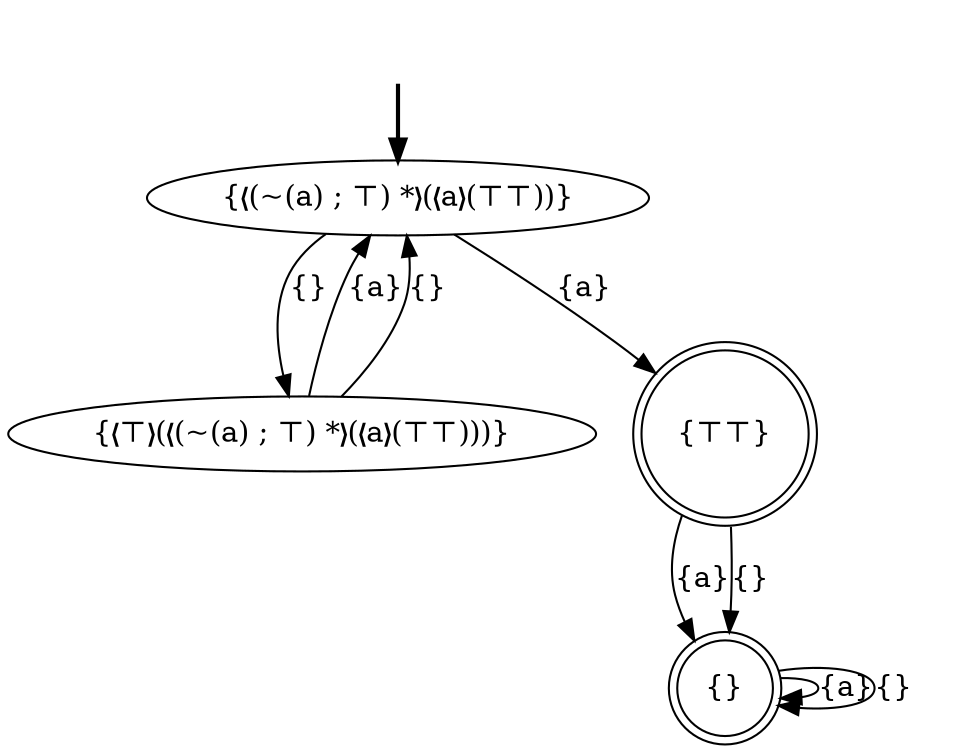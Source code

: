 digraph {
	fake0 [style=invisible]
	"{❬⊤❭(❬(~(a) ; ⊤) *❭(❬a❭(⊤⊤)))}"
	"{⊤⊤}" [shape=doublecircle]
	"{❬(~(a) ; ⊤) *❭(❬a❭(⊤⊤))}" [root=true]
	"{}" [shape=doublecircle]
	fake0 -> "{❬(~(a) ; ⊤) *❭(❬a❭(⊤⊤))}" [style=bold]
	"{}" -> "{}" [label="{a}"]
	"{⊤⊤}" -> "{}" [label="{a}"]
	"{❬(~(a) ; ⊤) *❭(❬a❭(⊤⊤))}" -> "{⊤⊤}" [label="{a}"]
	"{⊤⊤}" -> "{}" [label="{}"]
	"{❬⊤❭(❬(~(a) ; ⊤) *❭(❬a❭(⊤⊤)))}" -> "{❬(~(a) ; ⊤) *❭(❬a❭(⊤⊤))}" [label="{a}"]
	"{❬(~(a) ; ⊤) *❭(❬a❭(⊤⊤))}" -> "{❬⊤❭(❬(~(a) ; ⊤) *❭(❬a❭(⊤⊤)))}" [label="{}"]
	"{}" -> "{}" [label="{}"]
	"{❬⊤❭(❬(~(a) ; ⊤) *❭(❬a❭(⊤⊤)))}" -> "{❬(~(a) ; ⊤) *❭(❬a❭(⊤⊤))}" [label="{}"]
}
